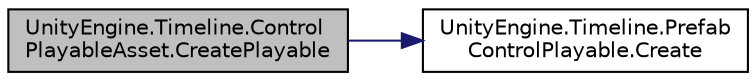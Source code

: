 digraph "UnityEngine.Timeline.ControlPlayableAsset.CreatePlayable"
{
 // LATEX_PDF_SIZE
  edge [fontname="Helvetica",fontsize="10",labelfontname="Helvetica",labelfontsize="10"];
  node [fontname="Helvetica",fontsize="10",shape=record];
  rankdir="LR";
  Node1 [label="UnityEngine.Timeline.Control\lPlayableAsset.CreatePlayable",height=0.2,width=0.4,color="black", fillcolor="grey75", style="filled", fontcolor="black",tooltip="Creates the root of a Playable subgraph to control the contents of the game object."];
  Node1 -> Node2 [color="midnightblue",fontsize="10",style="solid",fontname="Helvetica"];
  Node2 [label="UnityEngine.Timeline.Prefab\lControlPlayable.Create",height=0.2,width=0.4,color="black", fillcolor="white", style="filled",URL="$class_unity_engine_1_1_timeline_1_1_prefab_control_playable.html#aef752685a7bd13abcd2a1b76e0d8af7e",tooltip="Creates a Playable with a PrefabControlPlayable behaviour attached"];
}
